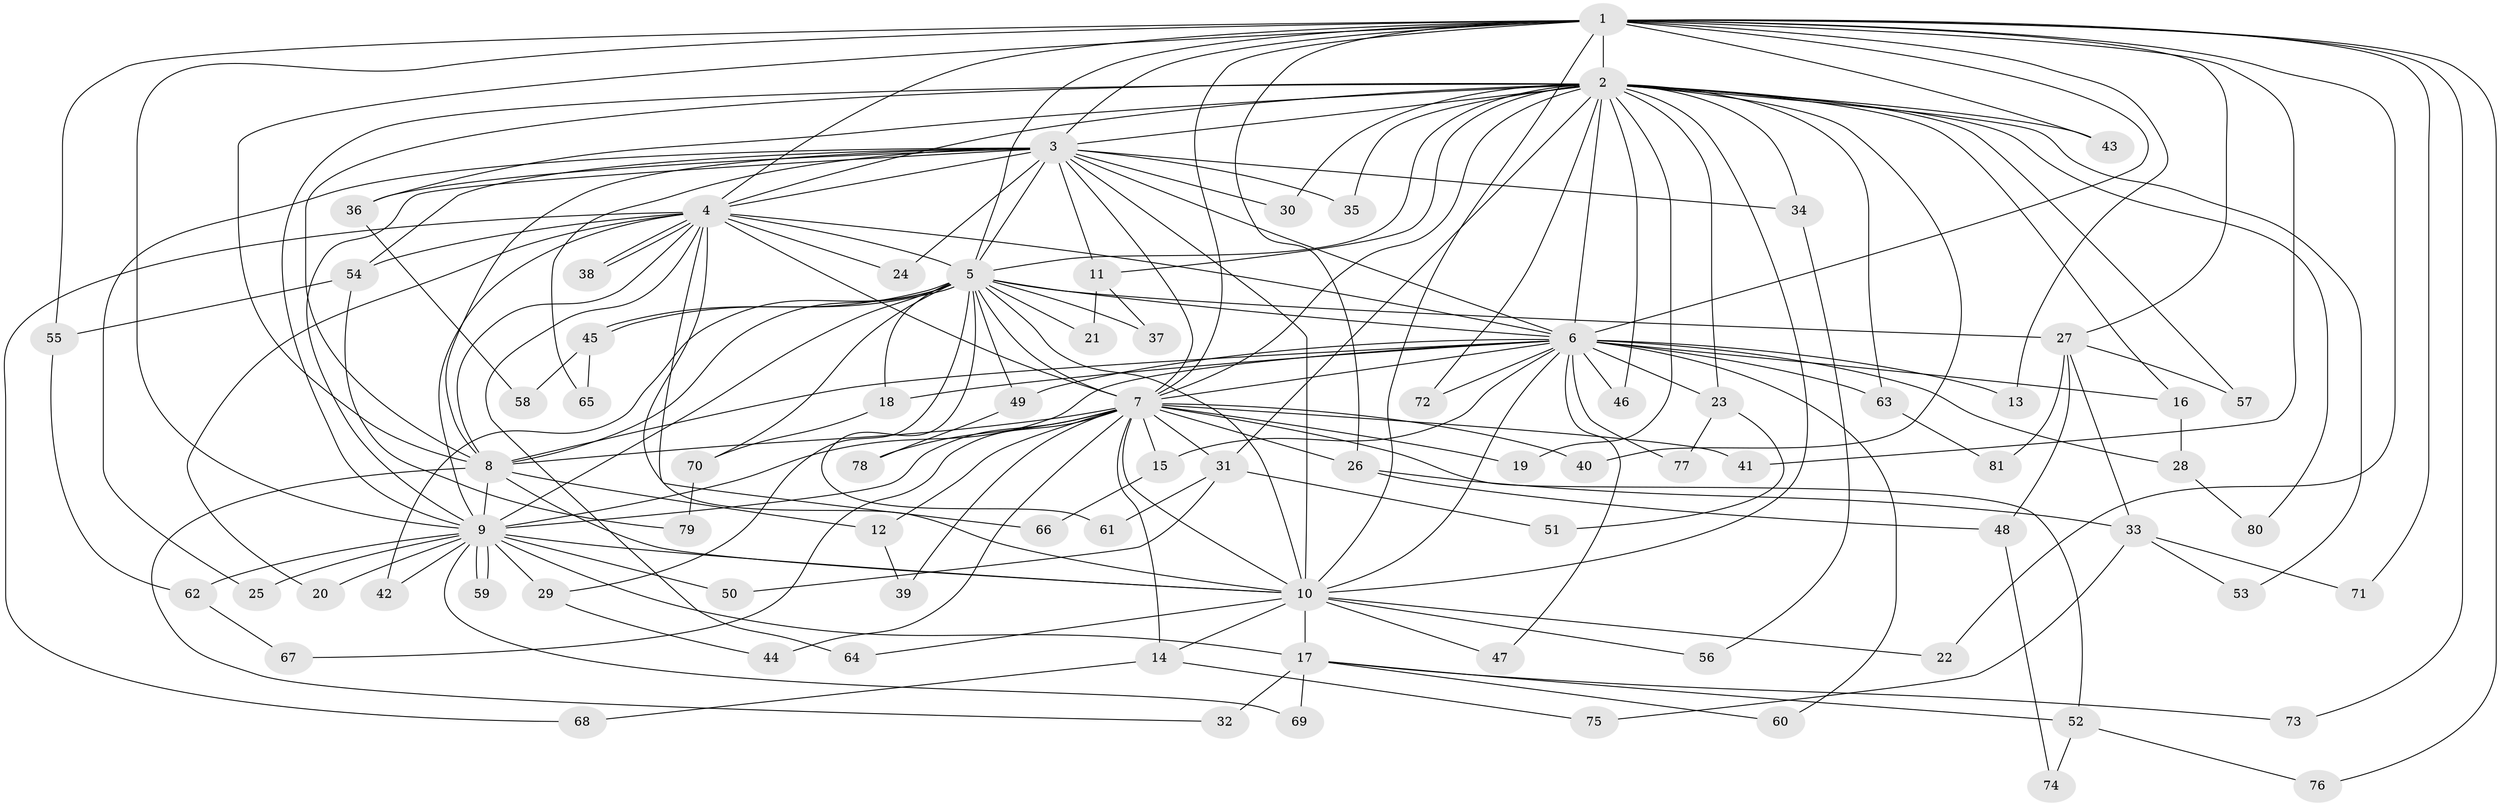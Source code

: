 // coarse degree distribution, {24: 0.01639344262295082, 22: 0.01639344262295082, 14: 0.01639344262295082, 16: 0.01639344262295082, 19: 0.04918032786885246, 12: 0.01639344262295082, 4: 0.06557377049180328, 3: 0.19672131147540983, 2: 0.4918032786885246, 6: 0.03278688524590164, 5: 0.04918032786885246, 1: 0.03278688524590164}
// Generated by graph-tools (version 1.1) at 2025/51/02/27/25 19:51:47]
// undirected, 81 vertices, 187 edges
graph export_dot {
graph [start="1"]
  node [color=gray90,style=filled];
  1;
  2;
  3;
  4;
  5;
  6;
  7;
  8;
  9;
  10;
  11;
  12;
  13;
  14;
  15;
  16;
  17;
  18;
  19;
  20;
  21;
  22;
  23;
  24;
  25;
  26;
  27;
  28;
  29;
  30;
  31;
  32;
  33;
  34;
  35;
  36;
  37;
  38;
  39;
  40;
  41;
  42;
  43;
  44;
  45;
  46;
  47;
  48;
  49;
  50;
  51;
  52;
  53;
  54;
  55;
  56;
  57;
  58;
  59;
  60;
  61;
  62;
  63;
  64;
  65;
  66;
  67;
  68;
  69;
  70;
  71;
  72;
  73;
  74;
  75;
  76;
  77;
  78;
  79;
  80;
  81;
  1 -- 2;
  1 -- 3;
  1 -- 4;
  1 -- 5;
  1 -- 6;
  1 -- 7;
  1 -- 8;
  1 -- 9;
  1 -- 10;
  1 -- 13;
  1 -- 22;
  1 -- 26;
  1 -- 27;
  1 -- 41;
  1 -- 43;
  1 -- 55;
  1 -- 71;
  1 -- 73;
  1 -- 76;
  2 -- 3;
  2 -- 4;
  2 -- 5;
  2 -- 6;
  2 -- 7;
  2 -- 8;
  2 -- 9;
  2 -- 10;
  2 -- 11;
  2 -- 16;
  2 -- 19;
  2 -- 23;
  2 -- 30;
  2 -- 31;
  2 -- 34;
  2 -- 35;
  2 -- 36;
  2 -- 40;
  2 -- 43;
  2 -- 46;
  2 -- 53;
  2 -- 57;
  2 -- 63;
  2 -- 72;
  2 -- 80;
  3 -- 4;
  3 -- 5;
  3 -- 6;
  3 -- 7;
  3 -- 8;
  3 -- 9;
  3 -- 10;
  3 -- 11;
  3 -- 24;
  3 -- 25;
  3 -- 30;
  3 -- 34;
  3 -- 35;
  3 -- 36;
  3 -- 54;
  3 -- 65;
  4 -- 5;
  4 -- 6;
  4 -- 7;
  4 -- 8;
  4 -- 9;
  4 -- 10;
  4 -- 20;
  4 -- 24;
  4 -- 38;
  4 -- 38;
  4 -- 54;
  4 -- 64;
  4 -- 66;
  4 -- 68;
  5 -- 6;
  5 -- 7;
  5 -- 8;
  5 -- 9;
  5 -- 10;
  5 -- 18;
  5 -- 21;
  5 -- 27;
  5 -- 29;
  5 -- 37;
  5 -- 42;
  5 -- 45;
  5 -- 45;
  5 -- 49;
  5 -- 61;
  5 -- 70;
  6 -- 7;
  6 -- 8;
  6 -- 9;
  6 -- 10;
  6 -- 13;
  6 -- 15;
  6 -- 16;
  6 -- 18;
  6 -- 23;
  6 -- 28;
  6 -- 46;
  6 -- 47;
  6 -- 49;
  6 -- 60;
  6 -- 63;
  6 -- 72;
  6 -- 77;
  7 -- 8;
  7 -- 9;
  7 -- 10;
  7 -- 12;
  7 -- 14;
  7 -- 15;
  7 -- 19;
  7 -- 26;
  7 -- 31;
  7 -- 39;
  7 -- 40;
  7 -- 41;
  7 -- 44;
  7 -- 52;
  7 -- 67;
  7 -- 78;
  8 -- 9;
  8 -- 10;
  8 -- 12;
  8 -- 32;
  9 -- 10;
  9 -- 17;
  9 -- 20;
  9 -- 25;
  9 -- 29;
  9 -- 42;
  9 -- 50;
  9 -- 59;
  9 -- 59;
  9 -- 62;
  9 -- 69;
  10 -- 14;
  10 -- 17;
  10 -- 22;
  10 -- 47;
  10 -- 56;
  10 -- 64;
  11 -- 21;
  11 -- 37;
  12 -- 39;
  14 -- 68;
  14 -- 75;
  15 -- 66;
  16 -- 28;
  17 -- 32;
  17 -- 52;
  17 -- 60;
  17 -- 69;
  17 -- 73;
  18 -- 70;
  23 -- 51;
  23 -- 77;
  26 -- 33;
  26 -- 48;
  27 -- 33;
  27 -- 48;
  27 -- 57;
  27 -- 81;
  28 -- 80;
  29 -- 44;
  31 -- 50;
  31 -- 51;
  31 -- 61;
  33 -- 53;
  33 -- 71;
  33 -- 75;
  34 -- 56;
  36 -- 58;
  45 -- 58;
  45 -- 65;
  48 -- 74;
  49 -- 78;
  52 -- 74;
  52 -- 76;
  54 -- 55;
  54 -- 79;
  55 -- 62;
  62 -- 67;
  63 -- 81;
  70 -- 79;
}
